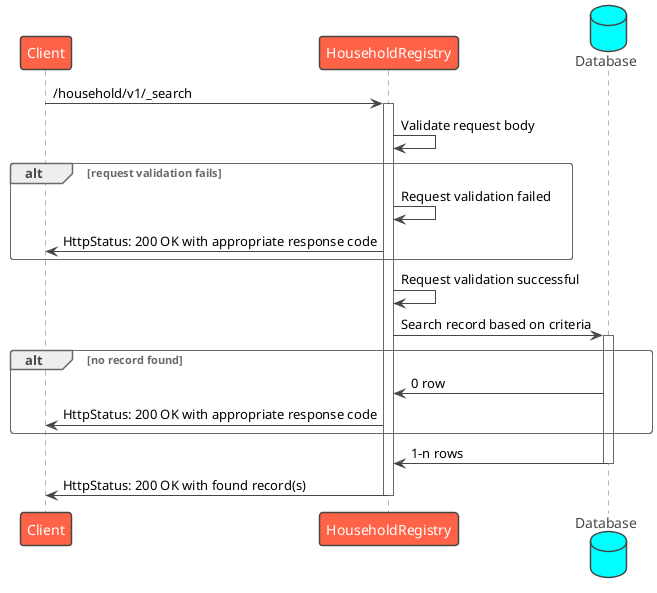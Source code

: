 @startuml Household Registry - Search
!theme vibrant
participant Client as c
participant HouseholdRegistry as hr
database Database as db
c -> hr : /household/v1/_search
activate hr
hr -> hr: Validate request body
alt request validation fails
    hr -> hr: Request validation failed
    hr -> c: HttpStatus: 200 OK with appropriate response code
end
hr -> hr: Request validation successful
hr -> db: Search record based on criteria
alt no record found
    activate db
    db -> hr: 0 row
    hr -> c: HttpStatus: 200 OK with appropriate response code
end
db -> hr: 1-n rows
deactivate db
hr -> c: HttpStatus: 200 OK with found record(s)
deactivate hr
@enduml